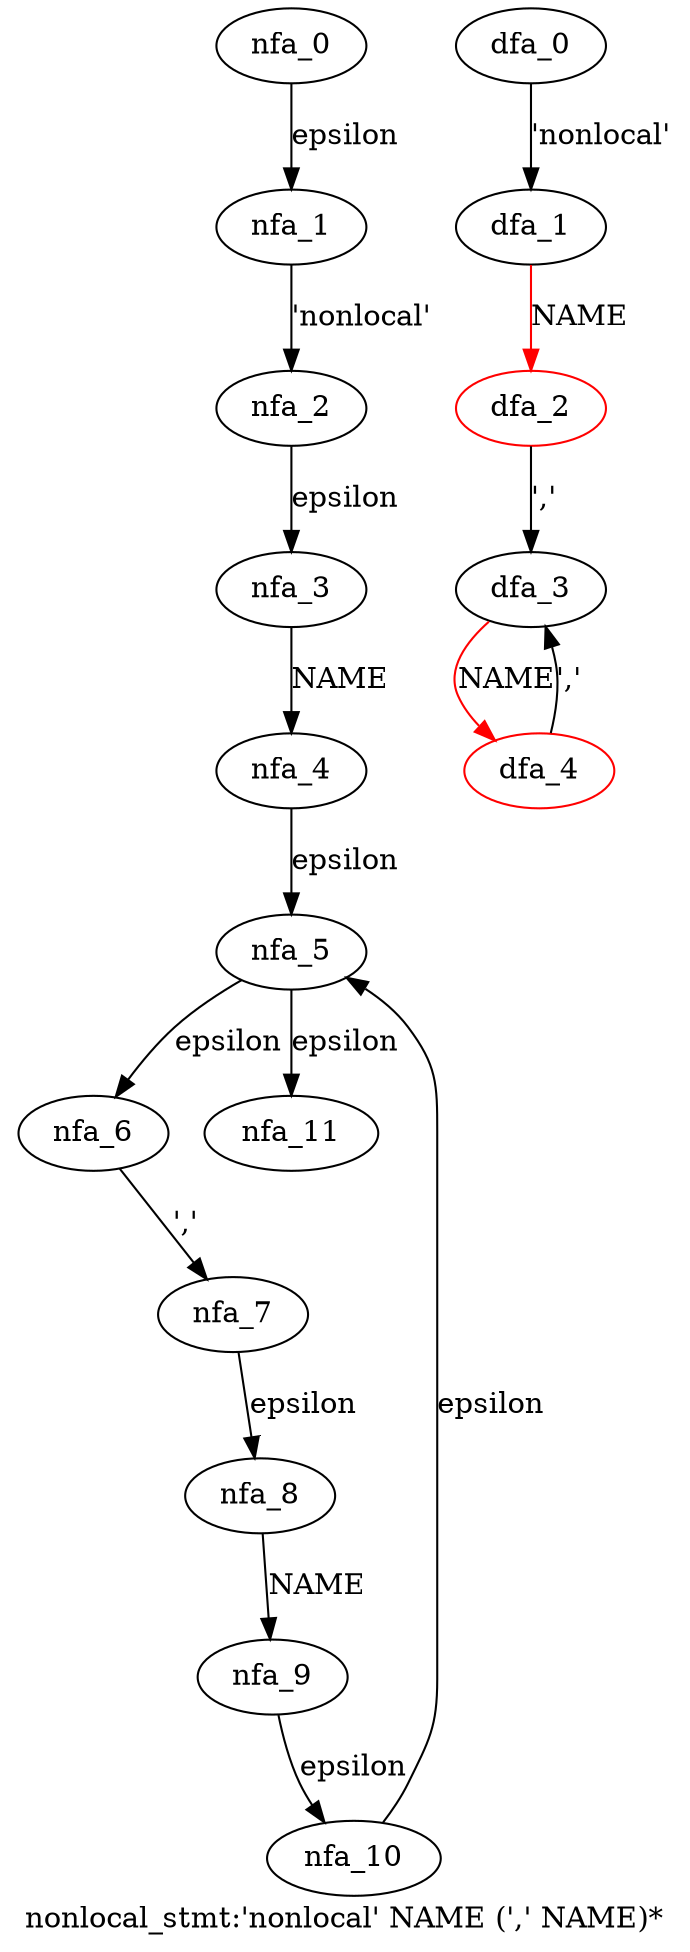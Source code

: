 digraph nonlocal_stmt {
 graph[label="nonlocal_stmt:'nonlocal' NAME (',' NAME)*"]
 subgraph nonlocal_stmt_nfa {
  nfa_0->nfa_1[label="epsilon"]
  nfa_1->nfa_2[label="'nonlocal'"]
  nfa_2->nfa_3[label="epsilon"]
  nfa_3->nfa_4[label="NAME"]
  nfa_4->nfa_5[label="epsilon"]
  nfa_5->nfa_6[label="epsilon"]
  nfa_6->nfa_7[label="','"]
  nfa_7->nfa_8[label="epsilon"]
  nfa_8->nfa_9[label="NAME"]
  nfa_9->nfa_10[label="epsilon"]
  nfa_10->nfa_5[label="epsilon"]
  nfa_5->nfa_11[label="epsilon"]
  }
 subgraph nonlocal_stmt_dfa {
  dfa_0->dfa_1[label="'nonlocal'"]
  dfa_1->dfa_2[label="NAME",color=red]
  dfa_2->dfa_3[label="','"]
  dfa_3->dfa_4[label="NAME",color=red]
  dfa_4->dfa_3[label="','"]
  dfa_2[color=red]
  dfa_4[color=red]
  }
}
